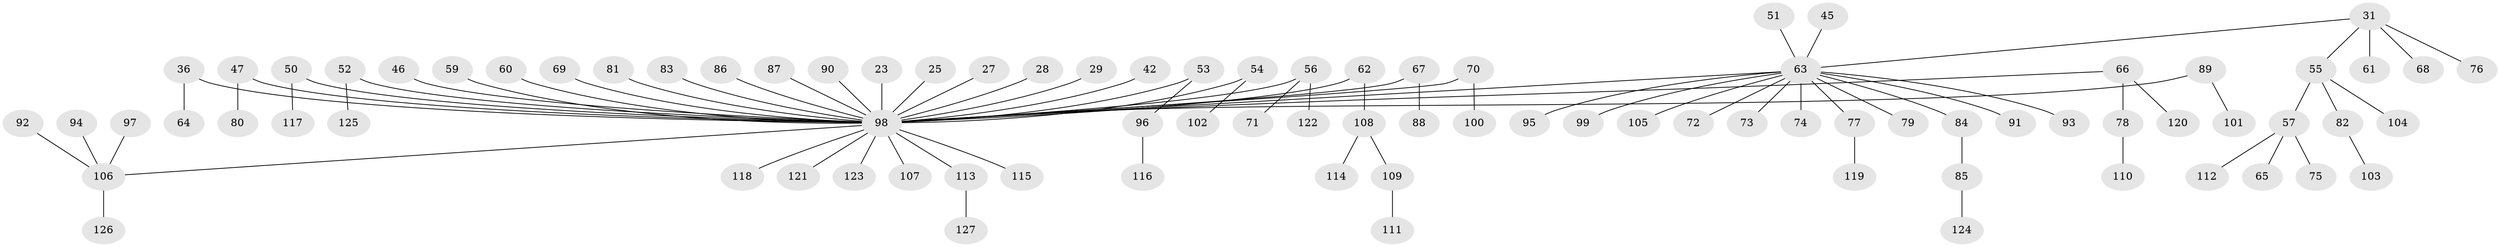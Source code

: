 // original degree distribution, {3: 0.08661417322834646, 6: 0.031496062992125984, 5: 0.03937007874015748, 4: 0.07874015748031496, 2: 0.25984251968503935, 1: 0.5039370078740157}
// Generated by graph-tools (version 1.1) at 2025/57/03/04/25 21:57:09]
// undirected, 88 vertices, 87 edges
graph export_dot {
graph [start="1"]
  node [color=gray90,style=filled];
  23;
  25;
  27;
  28;
  29;
  31;
  36;
  42;
  45;
  46;
  47;
  50;
  51;
  52;
  53;
  54;
  55 [super="+35+39"];
  56 [super="+41"];
  57;
  59;
  60;
  61;
  62;
  63 [super="+49"];
  64;
  65;
  66 [super="+37"];
  67;
  68;
  69;
  70;
  71;
  72;
  73;
  74;
  75;
  76;
  77;
  78;
  79;
  80;
  81;
  82 [super="+43"];
  83;
  84;
  85;
  86;
  87;
  88;
  89;
  90;
  91;
  92;
  93;
  94;
  95;
  96;
  97;
  98 [super="+1+19+30+13+21+44+38+40"];
  99;
  100;
  101;
  102;
  103;
  104;
  105;
  106 [super="+58"];
  107;
  108;
  109;
  110;
  111;
  112;
  113;
  114;
  115;
  116;
  117;
  118;
  119;
  120;
  121;
  122;
  123;
  124;
  125;
  126;
  127;
  23 -- 98;
  25 -- 98;
  27 -- 98;
  28 -- 98;
  29 -- 98;
  31 -- 61;
  31 -- 68;
  31 -- 76;
  31 -- 55;
  31 -- 63;
  36 -- 64;
  36 -- 98;
  42 -- 98;
  45 -- 63;
  46 -- 98;
  47 -- 80;
  47 -- 98;
  50 -- 117;
  50 -- 98;
  51 -- 63;
  52 -- 125;
  52 -- 98;
  53 -- 96;
  53 -- 98;
  54 -- 102;
  54 -- 98;
  55 -- 104;
  55 -- 57;
  55 -- 82;
  56 -- 71;
  56 -- 122;
  56 -- 98;
  57 -- 65;
  57 -- 75;
  57 -- 112;
  59 -- 98;
  60 -- 98;
  62 -- 108;
  62 -- 98;
  63 -- 84;
  63 -- 98;
  63 -- 99;
  63 -- 72;
  63 -- 73;
  63 -- 74;
  63 -- 105;
  63 -- 77;
  63 -- 79;
  63 -- 91;
  63 -- 93;
  63 -- 95;
  66 -- 78;
  66 -- 120;
  66 -- 98;
  67 -- 88;
  67 -- 98;
  69 -- 98;
  70 -- 100;
  70 -- 98;
  77 -- 119;
  78 -- 110;
  81 -- 98;
  82 -- 103;
  83 -- 98;
  84 -- 85;
  85 -- 124;
  86 -- 98;
  87 -- 98;
  89 -- 101;
  89 -- 98;
  90 -- 98;
  92 -- 106;
  94 -- 106;
  96 -- 116;
  97 -- 106;
  98 -- 118;
  98 -- 107;
  98 -- 123;
  98 -- 121;
  98 -- 113;
  98 -- 115;
  98 -- 106;
  106 -- 126;
  108 -- 109;
  108 -- 114;
  109 -- 111;
  113 -- 127;
}
